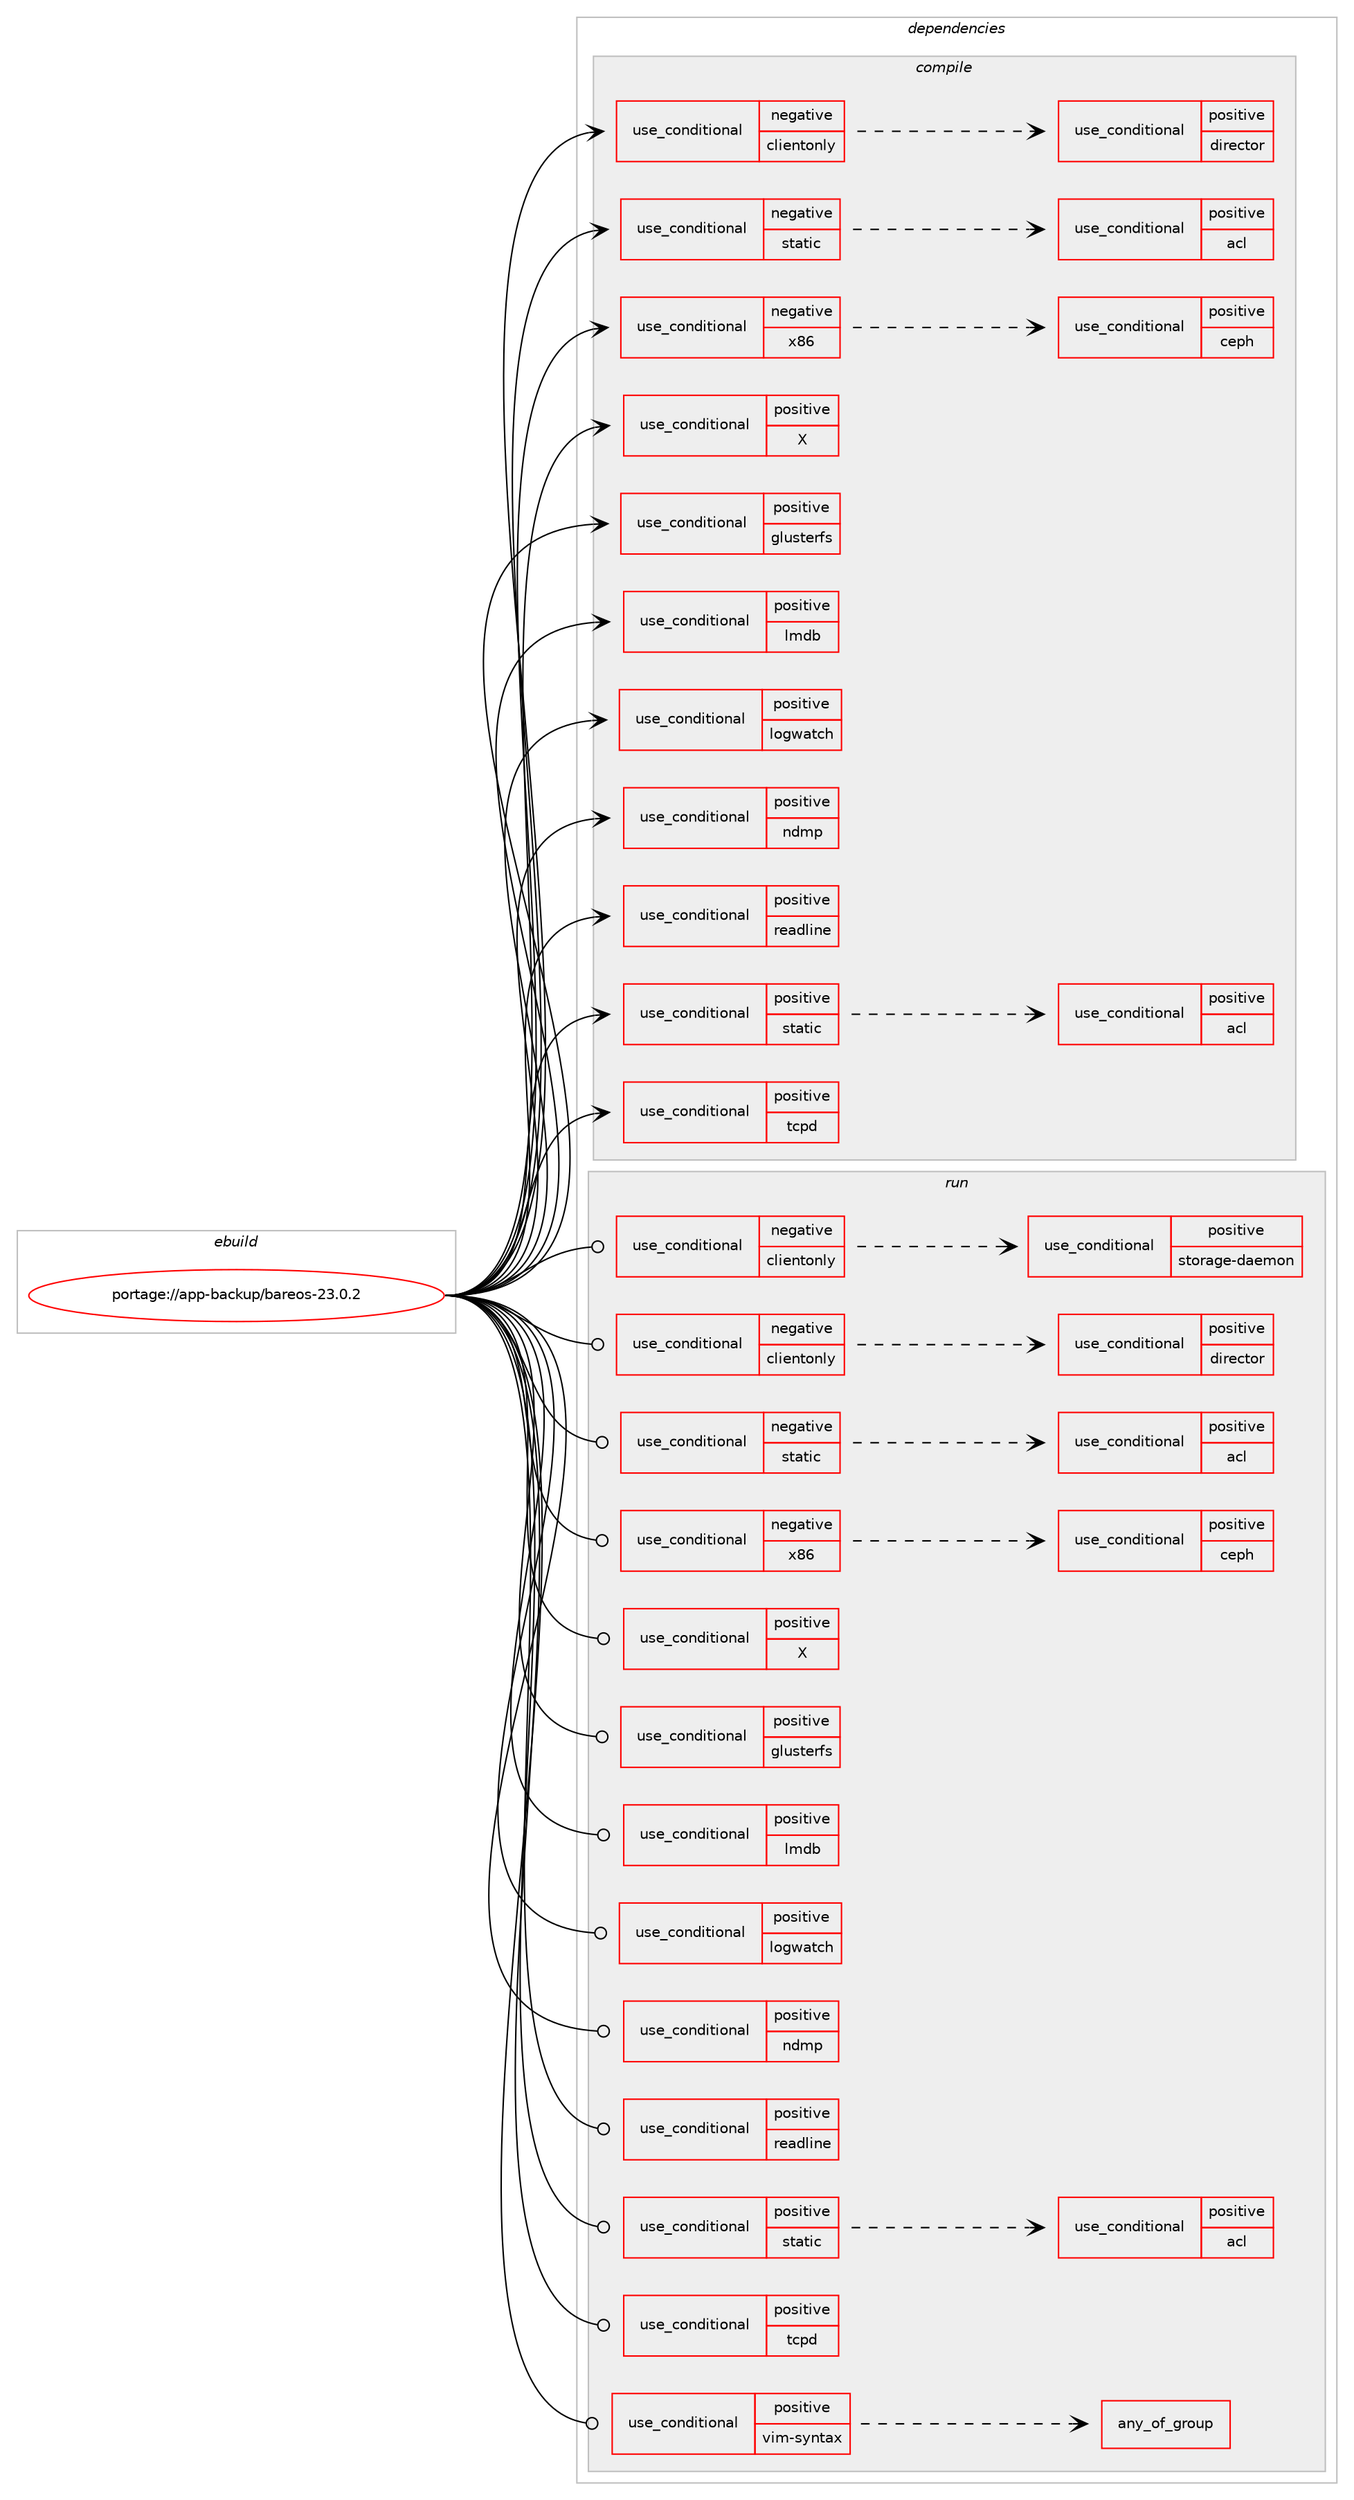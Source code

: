 digraph prolog {

# *************
# Graph options
# *************

newrank=true;
concentrate=true;
compound=true;
graph [rankdir=LR,fontname=Helvetica,fontsize=10,ranksep=1.5];#, ranksep=2.5, nodesep=0.2];
edge  [arrowhead=vee];
node  [fontname=Helvetica,fontsize=10];

# **********
# The ebuild
# **********

subgraph cluster_leftcol {
color=gray;
rank=same;
label=<<i>ebuild</i>>;
id [label="portage://app-backup/bareos-23.0.2", color=red, width=4, href="../app-backup/bareos-23.0.2.svg"];
}

# ****************
# The dependencies
# ****************

subgraph cluster_midcol {
color=gray;
label=<<i>dependencies</i>>;
subgraph cluster_compile {
fillcolor="#eeeeee";
style=filled;
label=<<i>compile</i>>;
subgraph cond2377 {
dependency3626 [label=<<TABLE BORDER="0" CELLBORDER="1" CELLSPACING="0" CELLPADDING="4"><TR><TD ROWSPAN="3" CELLPADDING="10">use_conditional</TD></TR><TR><TD>negative</TD></TR><TR><TD>clientonly</TD></TR></TABLE>>, shape=none, color=red];
# *** BEGIN UNKNOWN DEPENDENCY TYPE (TODO) ***
# dependency3626 -> package_dependency(portage://app-backup/bareos-23.0.2,install,no,acct-user,bareos,none,[,,],[],[])
# *** END UNKNOWN DEPENDENCY TYPE (TODO) ***

# *** BEGIN UNKNOWN DEPENDENCY TYPE (TODO) ***
# dependency3626 -> package_dependency(portage://app-backup/bareos-23.0.2,install,no,dev-db,postgresql,none,[,,],any_different_slot,[use(enable(threads),positive)])
# *** END UNKNOWN DEPENDENCY TYPE (TODO) ***

subgraph cond2378 {
dependency3627 [label=<<TABLE BORDER="0" CELLBORDER="1" CELLSPACING="0" CELLPADDING="4"><TR><TD ROWSPAN="3" CELLPADDING="10">use_conditional</TD></TR><TR><TD>positive</TD></TR><TR><TD>director</TD></TR></TABLE>>, shape=none, color=red];
# *** BEGIN UNKNOWN DEPENDENCY TYPE (TODO) ***
# dependency3627 -> package_dependency(portage://app-backup/bareos-23.0.2,install,no,virtual,mta,none,[,,],[],[])
# *** END UNKNOWN DEPENDENCY TYPE (TODO) ***

}
dependency3626:e -> dependency3627:w [weight=20,style="dashed",arrowhead="vee"];
}
id:e -> dependency3626:w [weight=20,style="solid",arrowhead="vee"];
subgraph cond2379 {
dependency3628 [label=<<TABLE BORDER="0" CELLBORDER="1" CELLSPACING="0" CELLPADDING="4"><TR><TD ROWSPAN="3" CELLPADDING="10">use_conditional</TD></TR><TR><TD>negative</TD></TR><TR><TD>static</TD></TR></TABLE>>, shape=none, color=red];
subgraph cond2380 {
dependency3629 [label=<<TABLE BORDER="0" CELLBORDER="1" CELLSPACING="0" CELLPADDING="4"><TR><TD ROWSPAN="3" CELLPADDING="10">use_conditional</TD></TR><TR><TD>positive</TD></TR><TR><TD>acl</TD></TR></TABLE>>, shape=none, color=red];
# *** BEGIN UNKNOWN DEPENDENCY TYPE (TODO) ***
# dependency3629 -> package_dependency(portage://app-backup/bareos-23.0.2,install,no,virtual,acl,none,[,,],[],[])
# *** END UNKNOWN DEPENDENCY TYPE (TODO) ***

}
dependency3628:e -> dependency3629:w [weight=20,style="dashed",arrowhead="vee"];
# *** BEGIN UNKNOWN DEPENDENCY TYPE (TODO) ***
# dependency3628 -> package_dependency(portage://app-backup/bareos-23.0.2,install,no,dev-libs,jansson,none,[,,],any_same_slot,[])
# *** END UNKNOWN DEPENDENCY TYPE (TODO) ***

# *** BEGIN UNKNOWN DEPENDENCY TYPE (TODO) ***
# dependency3628 -> package_dependency(portage://app-backup/bareos-23.0.2,install,no,dev-libs,lzo,none,[,,],[],[])
# *** END UNKNOWN DEPENDENCY TYPE (TODO) ***

# *** BEGIN UNKNOWN DEPENDENCY TYPE (TODO) ***
# dependency3628 -> package_dependency(portage://app-backup/bareos-23.0.2,install,no,dev-libs,openssl,none,[,,],[slot(0),equal],[])
# *** END UNKNOWN DEPENDENCY TYPE (TODO) ***

# *** BEGIN UNKNOWN DEPENDENCY TYPE (TODO) ***
# dependency3628 -> package_dependency(portage://app-backup/bareos-23.0.2,install,no,sys-libs,ncurses,none,[,,],any_same_slot,[])
# *** END UNKNOWN DEPENDENCY TYPE (TODO) ***

# *** BEGIN UNKNOWN DEPENDENCY TYPE (TODO) ***
# dependency3628 -> package_dependency(portage://app-backup/bareos-23.0.2,install,no,sys-libs,zlib,none,[,,],[],[])
# *** END UNKNOWN DEPENDENCY TYPE (TODO) ***

}
id:e -> dependency3628:w [weight=20,style="solid",arrowhead="vee"];
subgraph cond2381 {
dependency3630 [label=<<TABLE BORDER="0" CELLBORDER="1" CELLSPACING="0" CELLPADDING="4"><TR><TD ROWSPAN="3" CELLPADDING="10">use_conditional</TD></TR><TR><TD>negative</TD></TR><TR><TD>x86</TD></TR></TABLE>>, shape=none, color=red];
subgraph cond2382 {
dependency3631 [label=<<TABLE BORDER="0" CELLBORDER="1" CELLSPACING="0" CELLPADDING="4"><TR><TD ROWSPAN="3" CELLPADDING="10">use_conditional</TD></TR><TR><TD>positive</TD></TR><TR><TD>ceph</TD></TR></TABLE>>, shape=none, color=red];
# *** BEGIN UNKNOWN DEPENDENCY TYPE (TODO) ***
# dependency3631 -> package_dependency(portage://app-backup/bareos-23.0.2,install,no,sys-cluster,ceph,none,[,,],[],[])
# *** END UNKNOWN DEPENDENCY TYPE (TODO) ***

}
dependency3630:e -> dependency3631:w [weight=20,style="dashed",arrowhead="vee"];
}
id:e -> dependency3630:w [weight=20,style="solid",arrowhead="vee"];
subgraph cond2383 {
dependency3632 [label=<<TABLE BORDER="0" CELLBORDER="1" CELLSPACING="0" CELLPADDING="4"><TR><TD ROWSPAN="3" CELLPADDING="10">use_conditional</TD></TR><TR><TD>positive</TD></TR><TR><TD>X</TD></TR></TABLE>>, shape=none, color=red];
# *** BEGIN UNKNOWN DEPENDENCY TYPE (TODO) ***
# dependency3632 -> package_dependency(portage://app-backup/bareos-23.0.2,install,no,dev-qt,qtwidgets,none,[,,],[slot(5),equal],[])
# *** END UNKNOWN DEPENDENCY TYPE (TODO) ***

}
id:e -> dependency3632:w [weight=20,style="solid",arrowhead="vee"];
subgraph cond2384 {
dependency3633 [label=<<TABLE BORDER="0" CELLBORDER="1" CELLSPACING="0" CELLPADDING="4"><TR><TD ROWSPAN="3" CELLPADDING="10">use_conditional</TD></TR><TR><TD>positive</TD></TR><TR><TD>glusterfs</TD></TR></TABLE>>, shape=none, color=red];
# *** BEGIN UNKNOWN DEPENDENCY TYPE (TODO) ***
# dependency3633 -> package_dependency(portage://app-backup/bareos-23.0.2,install,no,sys-cluster,glusterfs,none,[,,],[],[])
# *** END UNKNOWN DEPENDENCY TYPE (TODO) ***

}
id:e -> dependency3633:w [weight=20,style="solid",arrowhead="vee"];
subgraph cond2385 {
dependency3634 [label=<<TABLE BORDER="0" CELLBORDER="1" CELLSPACING="0" CELLPADDING="4"><TR><TD ROWSPAN="3" CELLPADDING="10">use_conditional</TD></TR><TR><TD>positive</TD></TR><TR><TD>lmdb</TD></TR></TABLE>>, shape=none, color=red];
# *** BEGIN UNKNOWN DEPENDENCY TYPE (TODO) ***
# dependency3634 -> package_dependency(portage://app-backup/bareos-23.0.2,install,no,dev-db,lmdb,none,[,,],[],[])
# *** END UNKNOWN DEPENDENCY TYPE (TODO) ***

}
id:e -> dependency3634:w [weight=20,style="solid",arrowhead="vee"];
subgraph cond2386 {
dependency3635 [label=<<TABLE BORDER="0" CELLBORDER="1" CELLSPACING="0" CELLPADDING="4"><TR><TD ROWSPAN="3" CELLPADDING="10">use_conditional</TD></TR><TR><TD>positive</TD></TR><TR><TD>logwatch</TD></TR></TABLE>>, shape=none, color=red];
# *** BEGIN UNKNOWN DEPENDENCY TYPE (TODO) ***
# dependency3635 -> package_dependency(portage://app-backup/bareos-23.0.2,install,no,sys-apps,logwatch,none,[,,],[],[])
# *** END UNKNOWN DEPENDENCY TYPE (TODO) ***

}
id:e -> dependency3635:w [weight=20,style="solid",arrowhead="vee"];
subgraph cond2387 {
dependency3636 [label=<<TABLE BORDER="0" CELLBORDER="1" CELLSPACING="0" CELLPADDING="4"><TR><TD ROWSPAN="3" CELLPADDING="10">use_conditional</TD></TR><TR><TD>positive</TD></TR><TR><TD>ndmp</TD></TR></TABLE>>, shape=none, color=red];
# *** BEGIN UNKNOWN DEPENDENCY TYPE (TODO) ***
# dependency3636 -> package_dependency(portage://app-backup/bareos-23.0.2,install,no,net-libs,rpcsvc-proto,none,[,,],[],[])
# *** END UNKNOWN DEPENDENCY TYPE (TODO) ***

}
id:e -> dependency3636:w [weight=20,style="solid",arrowhead="vee"];
subgraph cond2388 {
dependency3637 [label=<<TABLE BORDER="0" CELLBORDER="1" CELLSPACING="0" CELLPADDING="4"><TR><TD ROWSPAN="3" CELLPADDING="10">use_conditional</TD></TR><TR><TD>positive</TD></TR><TR><TD>readline</TD></TR></TABLE>>, shape=none, color=red];
# *** BEGIN UNKNOWN DEPENDENCY TYPE (TODO) ***
# dependency3637 -> package_dependency(portage://app-backup/bareos-23.0.2,install,no,sys-libs,readline,none,[,,],[slot(0)],[])
# *** END UNKNOWN DEPENDENCY TYPE (TODO) ***

}
id:e -> dependency3637:w [weight=20,style="solid",arrowhead="vee"];
subgraph cond2389 {
dependency3638 [label=<<TABLE BORDER="0" CELLBORDER="1" CELLSPACING="0" CELLPADDING="4"><TR><TD ROWSPAN="3" CELLPADDING="10">use_conditional</TD></TR><TR><TD>positive</TD></TR><TR><TD>static</TD></TR></TABLE>>, shape=none, color=red];
subgraph cond2390 {
dependency3639 [label=<<TABLE BORDER="0" CELLBORDER="1" CELLSPACING="0" CELLPADDING="4"><TR><TD ROWSPAN="3" CELLPADDING="10">use_conditional</TD></TR><TR><TD>positive</TD></TR><TR><TD>acl</TD></TR></TABLE>>, shape=none, color=red];
# *** BEGIN UNKNOWN DEPENDENCY TYPE (TODO) ***
# dependency3639 -> package_dependency(portage://app-backup/bareos-23.0.2,install,no,virtual,acl,none,[,,],[],[use(enable(static-libs),none)])
# *** END UNKNOWN DEPENDENCY TYPE (TODO) ***

}
dependency3638:e -> dependency3639:w [weight=20,style="dashed",arrowhead="vee"];
# *** BEGIN UNKNOWN DEPENDENCY TYPE (TODO) ***
# dependency3638 -> package_dependency(portage://app-backup/bareos-23.0.2,install,no,dev-libs,jansson,none,[,,],any_same_slot,[use(enable(static-libs),none)])
# *** END UNKNOWN DEPENDENCY TYPE (TODO) ***

# *** BEGIN UNKNOWN DEPENDENCY TYPE (TODO) ***
# dependency3638 -> package_dependency(portage://app-backup/bareos-23.0.2,install,no,dev-libs,lzo,none,[,,],[],[use(enable(static-libs),none)])
# *** END UNKNOWN DEPENDENCY TYPE (TODO) ***

# *** BEGIN UNKNOWN DEPENDENCY TYPE (TODO) ***
# dependency3638 -> package_dependency(portage://app-backup/bareos-23.0.2,install,no,dev-libs,openssl,none,[,,],[slot(0),equal],[use(enable(static-libs),none)])
# *** END UNKNOWN DEPENDENCY TYPE (TODO) ***

# *** BEGIN UNKNOWN DEPENDENCY TYPE (TODO) ***
# dependency3638 -> package_dependency(portage://app-backup/bareos-23.0.2,install,no,sys-libs,ncurses,none,[,,],any_same_slot,[use(enable(static-libs),none)])
# *** END UNKNOWN DEPENDENCY TYPE (TODO) ***

# *** BEGIN UNKNOWN DEPENDENCY TYPE (TODO) ***
# dependency3638 -> package_dependency(portage://app-backup/bareos-23.0.2,install,no,sys-libs,zlib,none,[,,],[],[use(enable(static-libs),none)])
# *** END UNKNOWN DEPENDENCY TYPE (TODO) ***

}
id:e -> dependency3638:w [weight=20,style="solid",arrowhead="vee"];
subgraph cond2391 {
dependency3640 [label=<<TABLE BORDER="0" CELLBORDER="1" CELLSPACING="0" CELLPADDING="4"><TR><TD ROWSPAN="3" CELLPADDING="10">use_conditional</TD></TR><TR><TD>positive</TD></TR><TR><TD>tcpd</TD></TR></TABLE>>, shape=none, color=red];
# *** BEGIN UNKNOWN DEPENDENCY TYPE (TODO) ***
# dependency3640 -> package_dependency(portage://app-backup/bareos-23.0.2,install,no,sys-apps,tcp-wrappers,none,[,,],[],[])
# *** END UNKNOWN DEPENDENCY TYPE (TODO) ***

}
id:e -> dependency3640:w [weight=20,style="solid",arrowhead="vee"];
# *** BEGIN UNKNOWN DEPENDENCY TYPE (TODO) ***
# id -> package_dependency(portage://app-backup/bareos-23.0.2,install,no,acct-group,bareos,none,[,,],[],[])
# *** END UNKNOWN DEPENDENCY TYPE (TODO) ***

# *** BEGIN UNKNOWN DEPENDENCY TYPE (TODO) ***
# id -> package_dependency(portage://app-backup/bareos-23.0.2,install,no,dev-libs,gmp,none,[,,],[slot(0)],[])
# *** END UNKNOWN DEPENDENCY TYPE (TODO) ***

# *** BEGIN UNKNOWN DEPENDENCY TYPE (TODO) ***
# id -> package_dependency(portage://app-backup/bareos-23.0.2,install,weak,app-backup,bacula,none,[,,],[],[])
# *** END UNKNOWN DEPENDENCY TYPE (TODO) ***

}
subgraph cluster_compileandrun {
fillcolor="#eeeeee";
style=filled;
label=<<i>compile and run</i>>;
}
subgraph cluster_run {
fillcolor="#eeeeee";
style=filled;
label=<<i>run</i>>;
subgraph cond2392 {
dependency3641 [label=<<TABLE BORDER="0" CELLBORDER="1" CELLSPACING="0" CELLPADDING="4"><TR><TD ROWSPAN="3" CELLPADDING="10">use_conditional</TD></TR><TR><TD>negative</TD></TR><TR><TD>clientonly</TD></TR></TABLE>>, shape=none, color=red];
subgraph cond2393 {
dependency3642 [label=<<TABLE BORDER="0" CELLBORDER="1" CELLSPACING="0" CELLPADDING="4"><TR><TD ROWSPAN="3" CELLPADDING="10">use_conditional</TD></TR><TR><TD>positive</TD></TR><TR><TD>storage-daemon</TD></TR></TABLE>>, shape=none, color=red];
# *** BEGIN UNKNOWN DEPENDENCY TYPE (TODO) ***
# dependency3642 -> package_dependency(portage://app-backup/bareos-23.0.2,run,no,sys-block,mtx,none,[,,],[],[])
# *** END UNKNOWN DEPENDENCY TYPE (TODO) ***

# *** BEGIN UNKNOWN DEPENDENCY TYPE (TODO) ***
# dependency3642 -> package_dependency(portage://app-backup/bareos-23.0.2,run,no,app-arch,mt-st,none,[,,],[],[])
# *** END UNKNOWN DEPENDENCY TYPE (TODO) ***

}
dependency3641:e -> dependency3642:w [weight=20,style="dashed",arrowhead="vee"];
}
id:e -> dependency3641:w [weight=20,style="solid",arrowhead="odot"];
subgraph cond2394 {
dependency3643 [label=<<TABLE BORDER="0" CELLBORDER="1" CELLSPACING="0" CELLPADDING="4"><TR><TD ROWSPAN="3" CELLPADDING="10">use_conditional</TD></TR><TR><TD>negative</TD></TR><TR><TD>clientonly</TD></TR></TABLE>>, shape=none, color=red];
# *** BEGIN UNKNOWN DEPENDENCY TYPE (TODO) ***
# dependency3643 -> package_dependency(portage://app-backup/bareos-23.0.2,run,no,acct-user,bareos,none,[,,],[],[])
# *** END UNKNOWN DEPENDENCY TYPE (TODO) ***

# *** BEGIN UNKNOWN DEPENDENCY TYPE (TODO) ***
# dependency3643 -> package_dependency(portage://app-backup/bareos-23.0.2,run,no,dev-db,postgresql,none,[,,],any_different_slot,[use(enable(threads),positive)])
# *** END UNKNOWN DEPENDENCY TYPE (TODO) ***

subgraph cond2395 {
dependency3644 [label=<<TABLE BORDER="0" CELLBORDER="1" CELLSPACING="0" CELLPADDING="4"><TR><TD ROWSPAN="3" CELLPADDING="10">use_conditional</TD></TR><TR><TD>positive</TD></TR><TR><TD>director</TD></TR></TABLE>>, shape=none, color=red];
# *** BEGIN UNKNOWN DEPENDENCY TYPE (TODO) ***
# dependency3644 -> package_dependency(portage://app-backup/bareos-23.0.2,run,no,virtual,mta,none,[,,],[],[])
# *** END UNKNOWN DEPENDENCY TYPE (TODO) ***

}
dependency3643:e -> dependency3644:w [weight=20,style="dashed",arrowhead="vee"];
}
id:e -> dependency3643:w [weight=20,style="solid",arrowhead="odot"];
subgraph cond2396 {
dependency3645 [label=<<TABLE BORDER="0" CELLBORDER="1" CELLSPACING="0" CELLPADDING="4"><TR><TD ROWSPAN="3" CELLPADDING="10">use_conditional</TD></TR><TR><TD>negative</TD></TR><TR><TD>static</TD></TR></TABLE>>, shape=none, color=red];
subgraph cond2397 {
dependency3646 [label=<<TABLE BORDER="0" CELLBORDER="1" CELLSPACING="0" CELLPADDING="4"><TR><TD ROWSPAN="3" CELLPADDING="10">use_conditional</TD></TR><TR><TD>positive</TD></TR><TR><TD>acl</TD></TR></TABLE>>, shape=none, color=red];
# *** BEGIN UNKNOWN DEPENDENCY TYPE (TODO) ***
# dependency3646 -> package_dependency(portage://app-backup/bareos-23.0.2,run,no,virtual,acl,none,[,,],[],[])
# *** END UNKNOWN DEPENDENCY TYPE (TODO) ***

}
dependency3645:e -> dependency3646:w [weight=20,style="dashed",arrowhead="vee"];
# *** BEGIN UNKNOWN DEPENDENCY TYPE (TODO) ***
# dependency3645 -> package_dependency(portage://app-backup/bareos-23.0.2,run,no,dev-libs,jansson,none,[,,],any_same_slot,[])
# *** END UNKNOWN DEPENDENCY TYPE (TODO) ***

# *** BEGIN UNKNOWN DEPENDENCY TYPE (TODO) ***
# dependency3645 -> package_dependency(portage://app-backup/bareos-23.0.2,run,no,dev-libs,lzo,none,[,,],[],[])
# *** END UNKNOWN DEPENDENCY TYPE (TODO) ***

# *** BEGIN UNKNOWN DEPENDENCY TYPE (TODO) ***
# dependency3645 -> package_dependency(portage://app-backup/bareos-23.0.2,run,no,dev-libs,openssl,none,[,,],[slot(0),equal],[])
# *** END UNKNOWN DEPENDENCY TYPE (TODO) ***

# *** BEGIN UNKNOWN DEPENDENCY TYPE (TODO) ***
# dependency3645 -> package_dependency(portage://app-backup/bareos-23.0.2,run,no,sys-libs,ncurses,none,[,,],any_same_slot,[])
# *** END UNKNOWN DEPENDENCY TYPE (TODO) ***

# *** BEGIN UNKNOWN DEPENDENCY TYPE (TODO) ***
# dependency3645 -> package_dependency(portage://app-backup/bareos-23.0.2,run,no,sys-libs,zlib,none,[,,],[],[])
# *** END UNKNOWN DEPENDENCY TYPE (TODO) ***

}
id:e -> dependency3645:w [weight=20,style="solid",arrowhead="odot"];
subgraph cond2398 {
dependency3647 [label=<<TABLE BORDER="0" CELLBORDER="1" CELLSPACING="0" CELLPADDING="4"><TR><TD ROWSPAN="3" CELLPADDING="10">use_conditional</TD></TR><TR><TD>negative</TD></TR><TR><TD>x86</TD></TR></TABLE>>, shape=none, color=red];
subgraph cond2399 {
dependency3648 [label=<<TABLE BORDER="0" CELLBORDER="1" CELLSPACING="0" CELLPADDING="4"><TR><TD ROWSPAN="3" CELLPADDING="10">use_conditional</TD></TR><TR><TD>positive</TD></TR><TR><TD>ceph</TD></TR></TABLE>>, shape=none, color=red];
# *** BEGIN UNKNOWN DEPENDENCY TYPE (TODO) ***
# dependency3648 -> package_dependency(portage://app-backup/bareos-23.0.2,run,no,sys-cluster,ceph,none,[,,],[],[])
# *** END UNKNOWN DEPENDENCY TYPE (TODO) ***

}
dependency3647:e -> dependency3648:w [weight=20,style="dashed",arrowhead="vee"];
}
id:e -> dependency3647:w [weight=20,style="solid",arrowhead="odot"];
subgraph cond2400 {
dependency3649 [label=<<TABLE BORDER="0" CELLBORDER="1" CELLSPACING="0" CELLPADDING="4"><TR><TD ROWSPAN="3" CELLPADDING="10">use_conditional</TD></TR><TR><TD>positive</TD></TR><TR><TD>X</TD></TR></TABLE>>, shape=none, color=red];
# *** BEGIN UNKNOWN DEPENDENCY TYPE (TODO) ***
# dependency3649 -> package_dependency(portage://app-backup/bareos-23.0.2,run,no,dev-qt,qtwidgets,none,[,,],[slot(5),equal],[])
# *** END UNKNOWN DEPENDENCY TYPE (TODO) ***

}
id:e -> dependency3649:w [weight=20,style="solid",arrowhead="odot"];
subgraph cond2401 {
dependency3650 [label=<<TABLE BORDER="0" CELLBORDER="1" CELLSPACING="0" CELLPADDING="4"><TR><TD ROWSPAN="3" CELLPADDING="10">use_conditional</TD></TR><TR><TD>positive</TD></TR><TR><TD>glusterfs</TD></TR></TABLE>>, shape=none, color=red];
# *** BEGIN UNKNOWN DEPENDENCY TYPE (TODO) ***
# dependency3650 -> package_dependency(portage://app-backup/bareos-23.0.2,run,no,sys-cluster,glusterfs,none,[,,],[],[])
# *** END UNKNOWN DEPENDENCY TYPE (TODO) ***

}
id:e -> dependency3650:w [weight=20,style="solid",arrowhead="odot"];
subgraph cond2402 {
dependency3651 [label=<<TABLE BORDER="0" CELLBORDER="1" CELLSPACING="0" CELLPADDING="4"><TR><TD ROWSPAN="3" CELLPADDING="10">use_conditional</TD></TR><TR><TD>positive</TD></TR><TR><TD>lmdb</TD></TR></TABLE>>, shape=none, color=red];
# *** BEGIN UNKNOWN DEPENDENCY TYPE (TODO) ***
# dependency3651 -> package_dependency(portage://app-backup/bareos-23.0.2,run,no,dev-db,lmdb,none,[,,],[],[])
# *** END UNKNOWN DEPENDENCY TYPE (TODO) ***

}
id:e -> dependency3651:w [weight=20,style="solid",arrowhead="odot"];
subgraph cond2403 {
dependency3652 [label=<<TABLE BORDER="0" CELLBORDER="1" CELLSPACING="0" CELLPADDING="4"><TR><TD ROWSPAN="3" CELLPADDING="10">use_conditional</TD></TR><TR><TD>positive</TD></TR><TR><TD>logwatch</TD></TR></TABLE>>, shape=none, color=red];
# *** BEGIN UNKNOWN DEPENDENCY TYPE (TODO) ***
# dependency3652 -> package_dependency(portage://app-backup/bareos-23.0.2,run,no,sys-apps,logwatch,none,[,,],[],[])
# *** END UNKNOWN DEPENDENCY TYPE (TODO) ***

}
id:e -> dependency3652:w [weight=20,style="solid",arrowhead="odot"];
subgraph cond2404 {
dependency3653 [label=<<TABLE BORDER="0" CELLBORDER="1" CELLSPACING="0" CELLPADDING="4"><TR><TD ROWSPAN="3" CELLPADDING="10">use_conditional</TD></TR><TR><TD>positive</TD></TR><TR><TD>ndmp</TD></TR></TABLE>>, shape=none, color=red];
# *** BEGIN UNKNOWN DEPENDENCY TYPE (TODO) ***
# dependency3653 -> package_dependency(portage://app-backup/bareos-23.0.2,run,no,net-libs,rpcsvc-proto,none,[,,],[],[])
# *** END UNKNOWN DEPENDENCY TYPE (TODO) ***

}
id:e -> dependency3653:w [weight=20,style="solid",arrowhead="odot"];
subgraph cond2405 {
dependency3654 [label=<<TABLE BORDER="0" CELLBORDER="1" CELLSPACING="0" CELLPADDING="4"><TR><TD ROWSPAN="3" CELLPADDING="10">use_conditional</TD></TR><TR><TD>positive</TD></TR><TR><TD>readline</TD></TR></TABLE>>, shape=none, color=red];
# *** BEGIN UNKNOWN DEPENDENCY TYPE (TODO) ***
# dependency3654 -> package_dependency(portage://app-backup/bareos-23.0.2,run,no,sys-libs,readline,none,[,,],[slot(0)],[])
# *** END UNKNOWN DEPENDENCY TYPE (TODO) ***

}
id:e -> dependency3654:w [weight=20,style="solid",arrowhead="odot"];
subgraph cond2406 {
dependency3655 [label=<<TABLE BORDER="0" CELLBORDER="1" CELLSPACING="0" CELLPADDING="4"><TR><TD ROWSPAN="3" CELLPADDING="10">use_conditional</TD></TR><TR><TD>positive</TD></TR><TR><TD>static</TD></TR></TABLE>>, shape=none, color=red];
subgraph cond2407 {
dependency3656 [label=<<TABLE BORDER="0" CELLBORDER="1" CELLSPACING="0" CELLPADDING="4"><TR><TD ROWSPAN="3" CELLPADDING="10">use_conditional</TD></TR><TR><TD>positive</TD></TR><TR><TD>acl</TD></TR></TABLE>>, shape=none, color=red];
# *** BEGIN UNKNOWN DEPENDENCY TYPE (TODO) ***
# dependency3656 -> package_dependency(portage://app-backup/bareos-23.0.2,run,no,virtual,acl,none,[,,],[],[use(enable(static-libs),none)])
# *** END UNKNOWN DEPENDENCY TYPE (TODO) ***

}
dependency3655:e -> dependency3656:w [weight=20,style="dashed",arrowhead="vee"];
# *** BEGIN UNKNOWN DEPENDENCY TYPE (TODO) ***
# dependency3655 -> package_dependency(portage://app-backup/bareos-23.0.2,run,no,dev-libs,jansson,none,[,,],any_same_slot,[use(enable(static-libs),none)])
# *** END UNKNOWN DEPENDENCY TYPE (TODO) ***

# *** BEGIN UNKNOWN DEPENDENCY TYPE (TODO) ***
# dependency3655 -> package_dependency(portage://app-backup/bareos-23.0.2,run,no,dev-libs,lzo,none,[,,],[],[use(enable(static-libs),none)])
# *** END UNKNOWN DEPENDENCY TYPE (TODO) ***

# *** BEGIN UNKNOWN DEPENDENCY TYPE (TODO) ***
# dependency3655 -> package_dependency(portage://app-backup/bareos-23.0.2,run,no,dev-libs,openssl,none,[,,],[slot(0),equal],[use(enable(static-libs),none)])
# *** END UNKNOWN DEPENDENCY TYPE (TODO) ***

# *** BEGIN UNKNOWN DEPENDENCY TYPE (TODO) ***
# dependency3655 -> package_dependency(portage://app-backup/bareos-23.0.2,run,no,sys-libs,ncurses,none,[,,],any_same_slot,[use(enable(static-libs),none)])
# *** END UNKNOWN DEPENDENCY TYPE (TODO) ***

# *** BEGIN UNKNOWN DEPENDENCY TYPE (TODO) ***
# dependency3655 -> package_dependency(portage://app-backup/bareos-23.0.2,run,no,sys-libs,zlib,none,[,,],[],[use(enable(static-libs),none)])
# *** END UNKNOWN DEPENDENCY TYPE (TODO) ***

}
id:e -> dependency3655:w [weight=20,style="solid",arrowhead="odot"];
subgraph cond2408 {
dependency3657 [label=<<TABLE BORDER="0" CELLBORDER="1" CELLSPACING="0" CELLPADDING="4"><TR><TD ROWSPAN="3" CELLPADDING="10">use_conditional</TD></TR><TR><TD>positive</TD></TR><TR><TD>tcpd</TD></TR></TABLE>>, shape=none, color=red];
# *** BEGIN UNKNOWN DEPENDENCY TYPE (TODO) ***
# dependency3657 -> package_dependency(portage://app-backup/bareos-23.0.2,run,no,sys-apps,tcp-wrappers,none,[,,],[],[])
# *** END UNKNOWN DEPENDENCY TYPE (TODO) ***

}
id:e -> dependency3657:w [weight=20,style="solid",arrowhead="odot"];
subgraph cond2409 {
dependency3658 [label=<<TABLE BORDER="0" CELLBORDER="1" CELLSPACING="0" CELLPADDING="4"><TR><TD ROWSPAN="3" CELLPADDING="10">use_conditional</TD></TR><TR><TD>positive</TD></TR><TR><TD>vim-syntax</TD></TR></TABLE>>, shape=none, color=red];
subgraph any44 {
dependency3659 [label=<<TABLE BORDER="0" CELLBORDER="1" CELLSPACING="0" CELLPADDING="4"><TR><TD CELLPADDING="10">any_of_group</TD></TR></TABLE>>, shape=none, color=red];# *** BEGIN UNKNOWN DEPENDENCY TYPE (TODO) ***
# dependency3659 -> package_dependency(portage://app-backup/bareos-23.0.2,run,no,app-editors,vim,none,[,,],[],[])
# *** END UNKNOWN DEPENDENCY TYPE (TODO) ***

# *** BEGIN UNKNOWN DEPENDENCY TYPE (TODO) ***
# dependency3659 -> package_dependency(portage://app-backup/bareos-23.0.2,run,no,app-editors,gvim,none,[,,],[],[])
# *** END UNKNOWN DEPENDENCY TYPE (TODO) ***

}
dependency3658:e -> dependency3659:w [weight=20,style="dashed",arrowhead="vee"];
}
id:e -> dependency3658:w [weight=20,style="solid",arrowhead="odot"];
# *** BEGIN UNKNOWN DEPENDENCY TYPE (TODO) ***
# id -> package_dependency(portage://app-backup/bareos-23.0.2,run,no,acct-group,bareos,none,[,,],[],[])
# *** END UNKNOWN DEPENDENCY TYPE (TODO) ***

# *** BEGIN UNKNOWN DEPENDENCY TYPE (TODO) ***
# id -> package_dependency(portage://app-backup/bareos-23.0.2,run,no,dev-libs,gmp,none,[,,],[slot(0)],[])
# *** END UNKNOWN DEPENDENCY TYPE (TODO) ***

# *** BEGIN UNKNOWN DEPENDENCY TYPE (TODO) ***
# id -> package_dependency(portage://app-backup/bareos-23.0.2,run,no,virtual,tmpfiles,none,[,,],[],[])
# *** END UNKNOWN DEPENDENCY TYPE (TODO) ***

# *** BEGIN UNKNOWN DEPENDENCY TYPE (TODO) ***
# id -> package_dependency(portage://app-backup/bareos-23.0.2,run,weak,app-backup,bacula,none,[,,],[],[])
# *** END UNKNOWN DEPENDENCY TYPE (TODO) ***

}
}

# **************
# The candidates
# **************

subgraph cluster_choices {
rank=same;
color=gray;
label=<<i>candidates</i>>;

}

}
